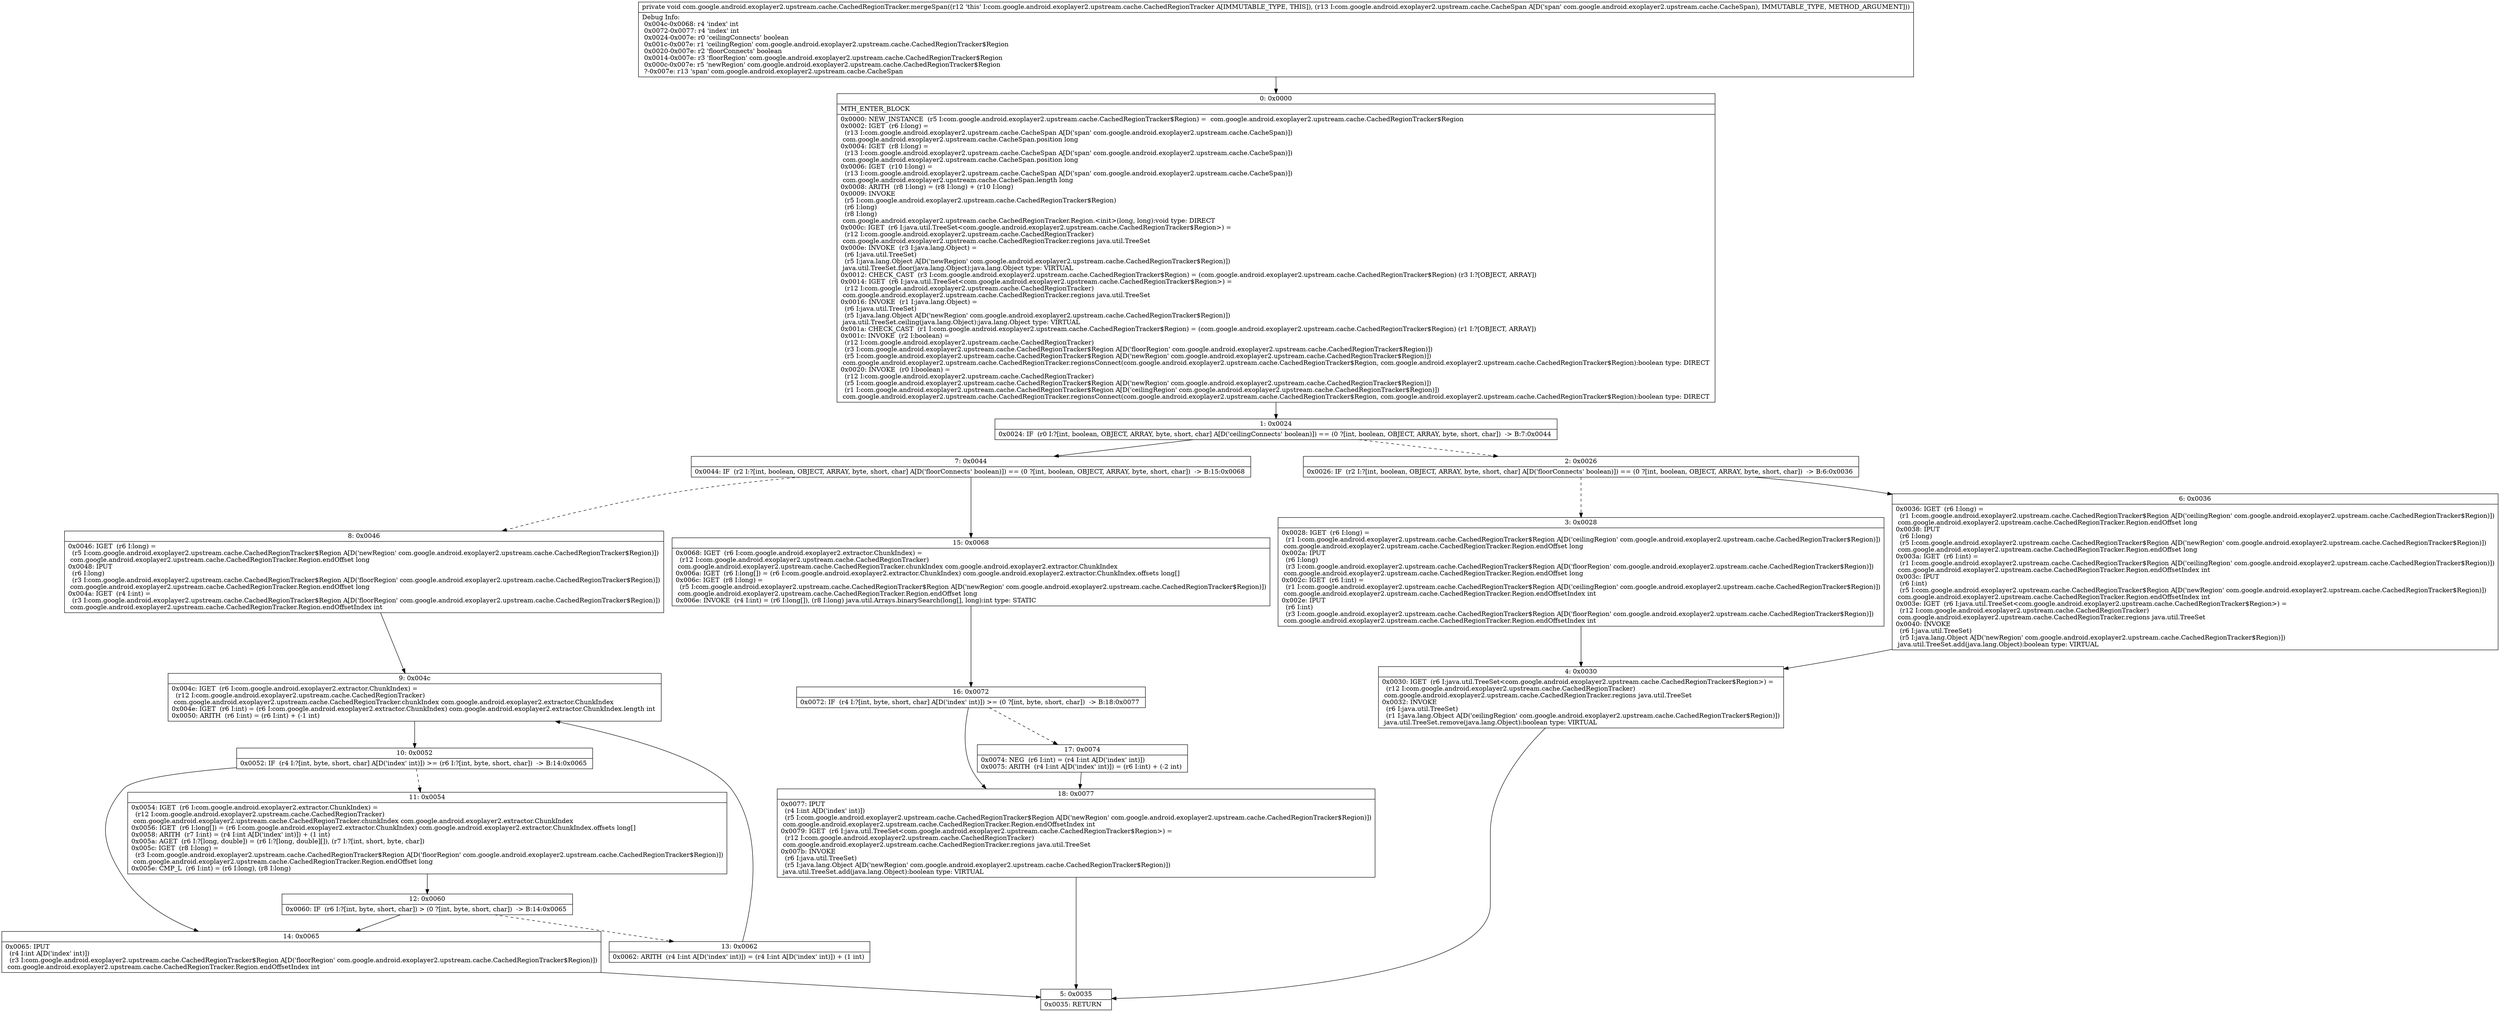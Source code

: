 digraph "CFG forcom.google.android.exoplayer2.upstream.cache.CachedRegionTracker.mergeSpan(Lcom\/google\/android\/exoplayer2\/upstream\/cache\/CacheSpan;)V" {
Node_0 [shape=record,label="{0\:\ 0x0000|MTH_ENTER_BLOCK\l|0x0000: NEW_INSTANCE  (r5 I:com.google.android.exoplayer2.upstream.cache.CachedRegionTracker$Region) =  com.google.android.exoplayer2.upstream.cache.CachedRegionTracker$Region \l0x0002: IGET  (r6 I:long) = \l  (r13 I:com.google.android.exoplayer2.upstream.cache.CacheSpan A[D('span' com.google.android.exoplayer2.upstream.cache.CacheSpan)])\l com.google.android.exoplayer2.upstream.cache.CacheSpan.position long \l0x0004: IGET  (r8 I:long) = \l  (r13 I:com.google.android.exoplayer2.upstream.cache.CacheSpan A[D('span' com.google.android.exoplayer2.upstream.cache.CacheSpan)])\l com.google.android.exoplayer2.upstream.cache.CacheSpan.position long \l0x0006: IGET  (r10 I:long) = \l  (r13 I:com.google.android.exoplayer2.upstream.cache.CacheSpan A[D('span' com.google.android.exoplayer2.upstream.cache.CacheSpan)])\l com.google.android.exoplayer2.upstream.cache.CacheSpan.length long \l0x0008: ARITH  (r8 I:long) = (r8 I:long) + (r10 I:long) \l0x0009: INVOKE  \l  (r5 I:com.google.android.exoplayer2.upstream.cache.CachedRegionTracker$Region)\l  (r6 I:long)\l  (r8 I:long)\l com.google.android.exoplayer2.upstream.cache.CachedRegionTracker.Region.\<init\>(long, long):void type: DIRECT \l0x000c: IGET  (r6 I:java.util.TreeSet\<com.google.android.exoplayer2.upstream.cache.CachedRegionTracker$Region\>) = \l  (r12 I:com.google.android.exoplayer2.upstream.cache.CachedRegionTracker)\l com.google.android.exoplayer2.upstream.cache.CachedRegionTracker.regions java.util.TreeSet \l0x000e: INVOKE  (r3 I:java.lang.Object) = \l  (r6 I:java.util.TreeSet)\l  (r5 I:java.lang.Object A[D('newRegion' com.google.android.exoplayer2.upstream.cache.CachedRegionTracker$Region)])\l java.util.TreeSet.floor(java.lang.Object):java.lang.Object type: VIRTUAL \l0x0012: CHECK_CAST  (r3 I:com.google.android.exoplayer2.upstream.cache.CachedRegionTracker$Region) = (com.google.android.exoplayer2.upstream.cache.CachedRegionTracker$Region) (r3 I:?[OBJECT, ARRAY]) \l0x0014: IGET  (r6 I:java.util.TreeSet\<com.google.android.exoplayer2.upstream.cache.CachedRegionTracker$Region\>) = \l  (r12 I:com.google.android.exoplayer2.upstream.cache.CachedRegionTracker)\l com.google.android.exoplayer2.upstream.cache.CachedRegionTracker.regions java.util.TreeSet \l0x0016: INVOKE  (r1 I:java.lang.Object) = \l  (r6 I:java.util.TreeSet)\l  (r5 I:java.lang.Object A[D('newRegion' com.google.android.exoplayer2.upstream.cache.CachedRegionTracker$Region)])\l java.util.TreeSet.ceiling(java.lang.Object):java.lang.Object type: VIRTUAL \l0x001a: CHECK_CAST  (r1 I:com.google.android.exoplayer2.upstream.cache.CachedRegionTracker$Region) = (com.google.android.exoplayer2.upstream.cache.CachedRegionTracker$Region) (r1 I:?[OBJECT, ARRAY]) \l0x001c: INVOKE  (r2 I:boolean) = \l  (r12 I:com.google.android.exoplayer2.upstream.cache.CachedRegionTracker)\l  (r3 I:com.google.android.exoplayer2.upstream.cache.CachedRegionTracker$Region A[D('floorRegion' com.google.android.exoplayer2.upstream.cache.CachedRegionTracker$Region)])\l  (r5 I:com.google.android.exoplayer2.upstream.cache.CachedRegionTracker$Region A[D('newRegion' com.google.android.exoplayer2.upstream.cache.CachedRegionTracker$Region)])\l com.google.android.exoplayer2.upstream.cache.CachedRegionTracker.regionsConnect(com.google.android.exoplayer2.upstream.cache.CachedRegionTracker$Region, com.google.android.exoplayer2.upstream.cache.CachedRegionTracker$Region):boolean type: DIRECT \l0x0020: INVOKE  (r0 I:boolean) = \l  (r12 I:com.google.android.exoplayer2.upstream.cache.CachedRegionTracker)\l  (r5 I:com.google.android.exoplayer2.upstream.cache.CachedRegionTracker$Region A[D('newRegion' com.google.android.exoplayer2.upstream.cache.CachedRegionTracker$Region)])\l  (r1 I:com.google.android.exoplayer2.upstream.cache.CachedRegionTracker$Region A[D('ceilingRegion' com.google.android.exoplayer2.upstream.cache.CachedRegionTracker$Region)])\l com.google.android.exoplayer2.upstream.cache.CachedRegionTracker.regionsConnect(com.google.android.exoplayer2.upstream.cache.CachedRegionTracker$Region, com.google.android.exoplayer2.upstream.cache.CachedRegionTracker$Region):boolean type: DIRECT \l}"];
Node_1 [shape=record,label="{1\:\ 0x0024|0x0024: IF  (r0 I:?[int, boolean, OBJECT, ARRAY, byte, short, char] A[D('ceilingConnects' boolean)]) == (0 ?[int, boolean, OBJECT, ARRAY, byte, short, char])  \-\> B:7:0x0044 \l}"];
Node_2 [shape=record,label="{2\:\ 0x0026|0x0026: IF  (r2 I:?[int, boolean, OBJECT, ARRAY, byte, short, char] A[D('floorConnects' boolean)]) == (0 ?[int, boolean, OBJECT, ARRAY, byte, short, char])  \-\> B:6:0x0036 \l}"];
Node_3 [shape=record,label="{3\:\ 0x0028|0x0028: IGET  (r6 I:long) = \l  (r1 I:com.google.android.exoplayer2.upstream.cache.CachedRegionTracker$Region A[D('ceilingRegion' com.google.android.exoplayer2.upstream.cache.CachedRegionTracker$Region)])\l com.google.android.exoplayer2.upstream.cache.CachedRegionTracker.Region.endOffset long \l0x002a: IPUT  \l  (r6 I:long)\l  (r3 I:com.google.android.exoplayer2.upstream.cache.CachedRegionTracker$Region A[D('floorRegion' com.google.android.exoplayer2.upstream.cache.CachedRegionTracker$Region)])\l com.google.android.exoplayer2.upstream.cache.CachedRegionTracker.Region.endOffset long \l0x002c: IGET  (r6 I:int) = \l  (r1 I:com.google.android.exoplayer2.upstream.cache.CachedRegionTracker$Region A[D('ceilingRegion' com.google.android.exoplayer2.upstream.cache.CachedRegionTracker$Region)])\l com.google.android.exoplayer2.upstream.cache.CachedRegionTracker.Region.endOffsetIndex int \l0x002e: IPUT  \l  (r6 I:int)\l  (r3 I:com.google.android.exoplayer2.upstream.cache.CachedRegionTracker$Region A[D('floorRegion' com.google.android.exoplayer2.upstream.cache.CachedRegionTracker$Region)])\l com.google.android.exoplayer2.upstream.cache.CachedRegionTracker.Region.endOffsetIndex int \l}"];
Node_4 [shape=record,label="{4\:\ 0x0030|0x0030: IGET  (r6 I:java.util.TreeSet\<com.google.android.exoplayer2.upstream.cache.CachedRegionTracker$Region\>) = \l  (r12 I:com.google.android.exoplayer2.upstream.cache.CachedRegionTracker)\l com.google.android.exoplayer2.upstream.cache.CachedRegionTracker.regions java.util.TreeSet \l0x0032: INVOKE  \l  (r6 I:java.util.TreeSet)\l  (r1 I:java.lang.Object A[D('ceilingRegion' com.google.android.exoplayer2.upstream.cache.CachedRegionTracker$Region)])\l java.util.TreeSet.remove(java.lang.Object):boolean type: VIRTUAL \l}"];
Node_5 [shape=record,label="{5\:\ 0x0035|0x0035: RETURN   \l}"];
Node_6 [shape=record,label="{6\:\ 0x0036|0x0036: IGET  (r6 I:long) = \l  (r1 I:com.google.android.exoplayer2.upstream.cache.CachedRegionTracker$Region A[D('ceilingRegion' com.google.android.exoplayer2.upstream.cache.CachedRegionTracker$Region)])\l com.google.android.exoplayer2.upstream.cache.CachedRegionTracker.Region.endOffset long \l0x0038: IPUT  \l  (r6 I:long)\l  (r5 I:com.google.android.exoplayer2.upstream.cache.CachedRegionTracker$Region A[D('newRegion' com.google.android.exoplayer2.upstream.cache.CachedRegionTracker$Region)])\l com.google.android.exoplayer2.upstream.cache.CachedRegionTracker.Region.endOffset long \l0x003a: IGET  (r6 I:int) = \l  (r1 I:com.google.android.exoplayer2.upstream.cache.CachedRegionTracker$Region A[D('ceilingRegion' com.google.android.exoplayer2.upstream.cache.CachedRegionTracker$Region)])\l com.google.android.exoplayer2.upstream.cache.CachedRegionTracker.Region.endOffsetIndex int \l0x003c: IPUT  \l  (r6 I:int)\l  (r5 I:com.google.android.exoplayer2.upstream.cache.CachedRegionTracker$Region A[D('newRegion' com.google.android.exoplayer2.upstream.cache.CachedRegionTracker$Region)])\l com.google.android.exoplayer2.upstream.cache.CachedRegionTracker.Region.endOffsetIndex int \l0x003e: IGET  (r6 I:java.util.TreeSet\<com.google.android.exoplayer2.upstream.cache.CachedRegionTracker$Region\>) = \l  (r12 I:com.google.android.exoplayer2.upstream.cache.CachedRegionTracker)\l com.google.android.exoplayer2.upstream.cache.CachedRegionTracker.regions java.util.TreeSet \l0x0040: INVOKE  \l  (r6 I:java.util.TreeSet)\l  (r5 I:java.lang.Object A[D('newRegion' com.google.android.exoplayer2.upstream.cache.CachedRegionTracker$Region)])\l java.util.TreeSet.add(java.lang.Object):boolean type: VIRTUAL \l}"];
Node_7 [shape=record,label="{7\:\ 0x0044|0x0044: IF  (r2 I:?[int, boolean, OBJECT, ARRAY, byte, short, char] A[D('floorConnects' boolean)]) == (0 ?[int, boolean, OBJECT, ARRAY, byte, short, char])  \-\> B:15:0x0068 \l}"];
Node_8 [shape=record,label="{8\:\ 0x0046|0x0046: IGET  (r6 I:long) = \l  (r5 I:com.google.android.exoplayer2.upstream.cache.CachedRegionTracker$Region A[D('newRegion' com.google.android.exoplayer2.upstream.cache.CachedRegionTracker$Region)])\l com.google.android.exoplayer2.upstream.cache.CachedRegionTracker.Region.endOffset long \l0x0048: IPUT  \l  (r6 I:long)\l  (r3 I:com.google.android.exoplayer2.upstream.cache.CachedRegionTracker$Region A[D('floorRegion' com.google.android.exoplayer2.upstream.cache.CachedRegionTracker$Region)])\l com.google.android.exoplayer2.upstream.cache.CachedRegionTracker.Region.endOffset long \l0x004a: IGET  (r4 I:int) = \l  (r3 I:com.google.android.exoplayer2.upstream.cache.CachedRegionTracker$Region A[D('floorRegion' com.google.android.exoplayer2.upstream.cache.CachedRegionTracker$Region)])\l com.google.android.exoplayer2.upstream.cache.CachedRegionTracker.Region.endOffsetIndex int \l}"];
Node_9 [shape=record,label="{9\:\ 0x004c|0x004c: IGET  (r6 I:com.google.android.exoplayer2.extractor.ChunkIndex) = \l  (r12 I:com.google.android.exoplayer2.upstream.cache.CachedRegionTracker)\l com.google.android.exoplayer2.upstream.cache.CachedRegionTracker.chunkIndex com.google.android.exoplayer2.extractor.ChunkIndex \l0x004e: IGET  (r6 I:int) = (r6 I:com.google.android.exoplayer2.extractor.ChunkIndex) com.google.android.exoplayer2.extractor.ChunkIndex.length int \l0x0050: ARITH  (r6 I:int) = (r6 I:int) + (\-1 int) \l}"];
Node_10 [shape=record,label="{10\:\ 0x0052|0x0052: IF  (r4 I:?[int, byte, short, char] A[D('index' int)]) \>= (r6 I:?[int, byte, short, char])  \-\> B:14:0x0065 \l}"];
Node_11 [shape=record,label="{11\:\ 0x0054|0x0054: IGET  (r6 I:com.google.android.exoplayer2.extractor.ChunkIndex) = \l  (r12 I:com.google.android.exoplayer2.upstream.cache.CachedRegionTracker)\l com.google.android.exoplayer2.upstream.cache.CachedRegionTracker.chunkIndex com.google.android.exoplayer2.extractor.ChunkIndex \l0x0056: IGET  (r6 I:long[]) = (r6 I:com.google.android.exoplayer2.extractor.ChunkIndex) com.google.android.exoplayer2.extractor.ChunkIndex.offsets long[] \l0x0058: ARITH  (r7 I:int) = (r4 I:int A[D('index' int)]) + (1 int) \l0x005a: AGET  (r6 I:?[long, double]) = (r6 I:?[long, double][]), (r7 I:?[int, short, byte, char]) \l0x005c: IGET  (r8 I:long) = \l  (r3 I:com.google.android.exoplayer2.upstream.cache.CachedRegionTracker$Region A[D('floorRegion' com.google.android.exoplayer2.upstream.cache.CachedRegionTracker$Region)])\l com.google.android.exoplayer2.upstream.cache.CachedRegionTracker.Region.endOffset long \l0x005e: CMP_L  (r6 I:int) = (r6 I:long), (r8 I:long) \l}"];
Node_12 [shape=record,label="{12\:\ 0x0060|0x0060: IF  (r6 I:?[int, byte, short, char]) \> (0 ?[int, byte, short, char])  \-\> B:14:0x0065 \l}"];
Node_13 [shape=record,label="{13\:\ 0x0062|0x0062: ARITH  (r4 I:int A[D('index' int)]) = (r4 I:int A[D('index' int)]) + (1 int) \l}"];
Node_14 [shape=record,label="{14\:\ 0x0065|0x0065: IPUT  \l  (r4 I:int A[D('index' int)])\l  (r3 I:com.google.android.exoplayer2.upstream.cache.CachedRegionTracker$Region A[D('floorRegion' com.google.android.exoplayer2.upstream.cache.CachedRegionTracker$Region)])\l com.google.android.exoplayer2.upstream.cache.CachedRegionTracker.Region.endOffsetIndex int \l}"];
Node_15 [shape=record,label="{15\:\ 0x0068|0x0068: IGET  (r6 I:com.google.android.exoplayer2.extractor.ChunkIndex) = \l  (r12 I:com.google.android.exoplayer2.upstream.cache.CachedRegionTracker)\l com.google.android.exoplayer2.upstream.cache.CachedRegionTracker.chunkIndex com.google.android.exoplayer2.extractor.ChunkIndex \l0x006a: IGET  (r6 I:long[]) = (r6 I:com.google.android.exoplayer2.extractor.ChunkIndex) com.google.android.exoplayer2.extractor.ChunkIndex.offsets long[] \l0x006c: IGET  (r8 I:long) = \l  (r5 I:com.google.android.exoplayer2.upstream.cache.CachedRegionTracker$Region A[D('newRegion' com.google.android.exoplayer2.upstream.cache.CachedRegionTracker$Region)])\l com.google.android.exoplayer2.upstream.cache.CachedRegionTracker.Region.endOffset long \l0x006e: INVOKE  (r4 I:int) = (r6 I:long[]), (r8 I:long) java.util.Arrays.binarySearch(long[], long):int type: STATIC \l}"];
Node_16 [shape=record,label="{16\:\ 0x0072|0x0072: IF  (r4 I:?[int, byte, short, char] A[D('index' int)]) \>= (0 ?[int, byte, short, char])  \-\> B:18:0x0077 \l}"];
Node_17 [shape=record,label="{17\:\ 0x0074|0x0074: NEG  (r6 I:int) = (r4 I:int A[D('index' int)]) \l0x0075: ARITH  (r4 I:int A[D('index' int)]) = (r6 I:int) + (\-2 int) \l}"];
Node_18 [shape=record,label="{18\:\ 0x0077|0x0077: IPUT  \l  (r4 I:int A[D('index' int)])\l  (r5 I:com.google.android.exoplayer2.upstream.cache.CachedRegionTracker$Region A[D('newRegion' com.google.android.exoplayer2.upstream.cache.CachedRegionTracker$Region)])\l com.google.android.exoplayer2.upstream.cache.CachedRegionTracker.Region.endOffsetIndex int \l0x0079: IGET  (r6 I:java.util.TreeSet\<com.google.android.exoplayer2.upstream.cache.CachedRegionTracker$Region\>) = \l  (r12 I:com.google.android.exoplayer2.upstream.cache.CachedRegionTracker)\l com.google.android.exoplayer2.upstream.cache.CachedRegionTracker.regions java.util.TreeSet \l0x007b: INVOKE  \l  (r6 I:java.util.TreeSet)\l  (r5 I:java.lang.Object A[D('newRegion' com.google.android.exoplayer2.upstream.cache.CachedRegionTracker$Region)])\l java.util.TreeSet.add(java.lang.Object):boolean type: VIRTUAL \l}"];
MethodNode[shape=record,label="{private void com.google.android.exoplayer2.upstream.cache.CachedRegionTracker.mergeSpan((r12 'this' I:com.google.android.exoplayer2.upstream.cache.CachedRegionTracker A[IMMUTABLE_TYPE, THIS]), (r13 I:com.google.android.exoplayer2.upstream.cache.CacheSpan A[D('span' com.google.android.exoplayer2.upstream.cache.CacheSpan), IMMUTABLE_TYPE, METHOD_ARGUMENT]))  | Debug Info:\l  0x004c\-0x0068: r4 'index' int\l  0x0072\-0x0077: r4 'index' int\l  0x0024\-0x007e: r0 'ceilingConnects' boolean\l  0x001c\-0x007e: r1 'ceilingRegion' com.google.android.exoplayer2.upstream.cache.CachedRegionTracker$Region\l  0x0020\-0x007e: r2 'floorConnects' boolean\l  0x0014\-0x007e: r3 'floorRegion' com.google.android.exoplayer2.upstream.cache.CachedRegionTracker$Region\l  0x000c\-0x007e: r5 'newRegion' com.google.android.exoplayer2.upstream.cache.CachedRegionTracker$Region\l  ?\-0x007e: r13 'span' com.google.android.exoplayer2.upstream.cache.CacheSpan\l}"];
MethodNode -> Node_0;
Node_0 -> Node_1;
Node_1 -> Node_2[style=dashed];
Node_1 -> Node_7;
Node_2 -> Node_3[style=dashed];
Node_2 -> Node_6;
Node_3 -> Node_4;
Node_4 -> Node_5;
Node_6 -> Node_4;
Node_7 -> Node_8[style=dashed];
Node_7 -> Node_15;
Node_8 -> Node_9;
Node_9 -> Node_10;
Node_10 -> Node_11[style=dashed];
Node_10 -> Node_14;
Node_11 -> Node_12;
Node_12 -> Node_13[style=dashed];
Node_12 -> Node_14;
Node_13 -> Node_9;
Node_14 -> Node_5;
Node_15 -> Node_16;
Node_16 -> Node_17[style=dashed];
Node_16 -> Node_18;
Node_17 -> Node_18;
Node_18 -> Node_5;
}

